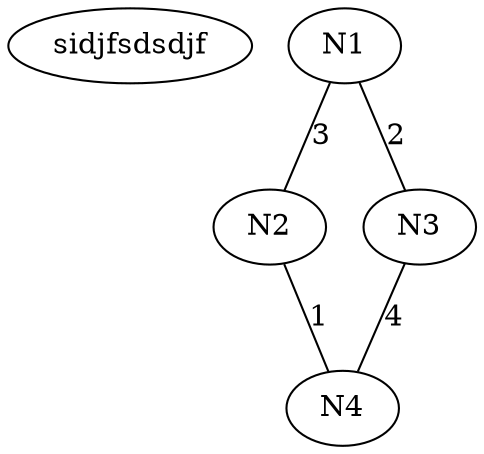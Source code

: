 graph G {sidjfsdsdjf
   n1 [label="N1"];
   n2 [label="N2"];
   n3 [label="N3"];
   n4 [label="N4"];
   n1 -- n2 [label="3"];
   n1 -- n3 [label="2"];
   n2 -- n4 [label="1"];
   n3 -- n4 [label="4"];
}
